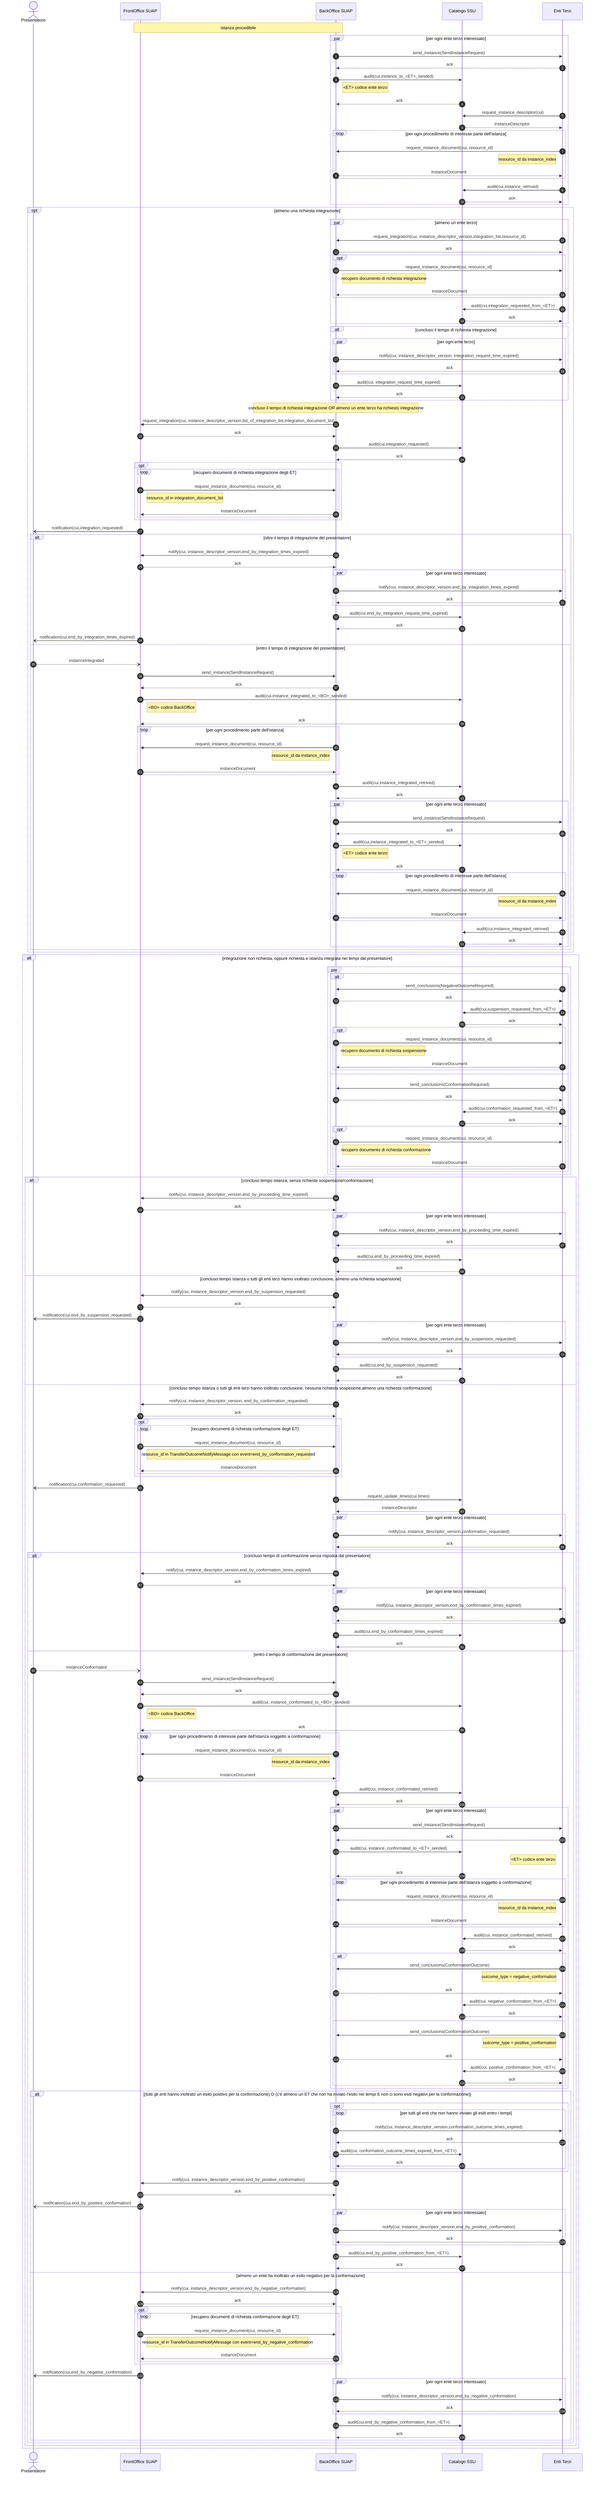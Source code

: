 sequenceDiagram
    autonumber

    actor P as Presentatore    
    participant F as FrontOffice SUAP
    participant B as BackOffice SUAP   
    participant C as Catalogo SSU 
    participant E as Enti Terzi    

    Note over F,B: istanza procedibile

    
    par per ogni ente terzo interessato        
        B ->> E: send_instance(SendInstanceRequest)
        E -->> B: ack
        B ->> C: audit(cui,instance_to_<ET>_sended)
        note right of B: <ET> codice ente terzo 
        C -->> B: ack
        E ->> C: request_instance_descriptor(cui)
        C -->> E: instanceDescriptor
        loop per ogni procedimento di interesse parte dell'istanza 
        E ->> B: request_instance_document(cui, resource_id)
        note left of E: resource_id da instance_index
        B -->> E: instanceDocument
        end
        E ->> C: audit(cui,instance_retrived)
        C -->> E: ack
    end

    opt almeno una richiesta integrazione
        par almeno un ente terzo
            E ->> B: request_integration(cui, instance_descriptor_version,integration_list,resource_id)
            B -->> E: ack 
            opt
                B ->> E: request_instance_document(cui, resource_id)
                note right of B: recupero documento di richiesta integrazione
                E -->> B: instanceDocument    
            end
            E ->> C: audit(cui,integration_requested_from_<ET>)
            C -->> E: ack           
        end

      
		alt concluso il tempo di richiesta integrazione 
			par per ogni ente terzo
				B ->> E: notify(cui, instance_descriptor_version, integration_request_time_expired)
				E -->> B: ack
			end
			B ->> C: audit(cui, integration_request_time_expired)
			C -->> B: ack
		end 
		
		Note over B: concluso il tempo di richiesta integrazione OR almeno un ente terzo ha richiesto integrazione
        B ->> F: request_integration(cui, instance_descriptor_version,list_of_integration_list,integration_document_list)
        F -->> B: ack
        B ->> C: audit(cui,integration_requested)
        C -->> B: ack
        opt
            loop recupero documenti di richiesta integrazione degli ET
            F ->> B: request_instance_document(cui, resource_id)
            note right of F: resource_id in integration_document_list
            B -->> F: instanceDocument    
            end
        end
        F -) P: notification(cui,integration_requested)    


        alt oltre il tempo di integrazione del presentatore
            B ->> F: notify(cui, instance_descriptor_version,end_by_integration_times_expired)
            F -->> B: ack
            par per ogni ente terzo interessato
                B ->> E: notify(cui, instance_descriptor_version,end_by_integration_times_expired)
                E -->> B: ack
            end
            B ->> C: audit(cui,end_by_integration_request_time_expired)
            C -->> B: ack

            F -) P: notification(cui,end_by_integration_times_expired)
        else entro il tempo di integrazione del presentatore 
            P --) F: instanceIntegrated
            F ->> B: send_instance(SendInstanceRequest)
            B -->> F: ack
            F ->> C: audit(cui,instance_integrated_to_<BO>_sended)
            note right of F: <BO> codice BackOffice
            C -->> F: ack
            loop per ogni procedimento parte dell'istanza 
                B ->> F: request_instance_document(cui, resource_id)
                note left of B: resource_id da instance_index
                F -->> B: instanceDocument
            end
            B ->> C: audit(cui,instance_integrated_retrived)
            C -->> B: ack
            par per ogni ente terzo interessato                
                B ->> E: send_instance(SendInstanceRequest)
                E -->> B: ack
                B ->> C: audit(cui,instance_integrated_to_<ET>_sended)
                note right of B: <ET> codice ente terzo
                C -->> B: ack
                loop per ogni procedimento di interesse parte dell'istanza 
                    E ->> B: request_instance_document(cui, resource_id)
                    note left of E: resource_id da instance_index
                    B -->> E: instanceDocument
                end
                E ->> C: audit(cui,instance_integrated_retrived)
                C -->> E: ack
            end

        end

    end
    
    alt integrazione non richiesta, oppure richiesta e istanza integrata nei tempi dal presentatore

        par
            alt 
                E ->> B: send_conclusions(NegativeOutcomeRequired)
                B -->> E: ack 
                E ->> C: audit(cui,suspension_requested_from_<ET>)
                C -->> E: ack
                opt
                    B ->> E: request_instance_document(cui, resource_id)
                    note right of B: recupero documento di richiesta sospensione
                    E -->> B: instanceDocument    
                end  
                
            else
                E ->> B: send_conclusions(ConformationRequired)
                B -->> E: ack 
                E ->> C: audit(cui,conformation_requested_from_<ET>)
                C -->> E: ack 
                opt
                    B ->> E: request_instance_document(cui, resource_id)
                    note right of B: recupero documento di richiesta conformazione
                    E -->> B: instanceDocument    
                end  
            end       
        end

        alt concluso tempo istanza, senza richieste sospensione/conformazione
            B ->> F: notify(cui, instance_descriptor_version,end_by_proceeding_time_expired)
            F -->> B: ack            
            par per ogni ente terzo interessato
                B ->> E: notify(cui, instance_descriptor_version,end_by_proceeding_time_expired)
                E -->> B: ack
            end
            B ->> C: audit(cui,end_by_proceeding_time_expired)
            C -->> B: ack
        else concluso tempo istanza o tutti gli enti terzi hanno inoltrato conclusione, almeno una richiesta sospensione
            B ->> F: notify(cui, instance_descriptor_version,end_by_suspension_requested)
            F -->> B: ack  
            F -) P: notification(cui,end_by_suspension_requested)          
            par per ogni ente terzo interessato
                B ->> E: notify(cui, instance_descriptor_version,end_by_suspension_requested)
                E -->> B: ack
            end
            B ->> C: audit(cui,end_by_suspension_requested)
            C -->> B: ack
        else concluso tempo istanza o tutti gli enti terzi hanno inoltrato conclusione, nessuna richiesta sospesione,almeno una richiesta conformazione
            B ->> F: notify(cui, instance_descriptor_version, end_by_conformation_requested)
            F -->> B: ack
            opt
            loop recupero documenti di richiesta conformazione degli ET
                F ->> B: request_instance_document(cui, resource_id)
                note right of F: resource_id in TransferOutcomeNotifyMessage con event=end_by_conformation_requested
                B -->> F: instanceDocument    
                end
            end 
            F -) P: notification(cui,conformation_requested)
            B ->> C: request_update_times(cui,times)
            C -->> B: instanceDescriptor
            par per ogni ente terzo interessato
                B ->> E: notify(cui, instance_descriptor_version,conformation_requested)
                E -->> B: ack
            end
                alt concluso tempo di conformazione senza risposta dal presentatore
                    B ->> F: notify(cui, instance_descriptor_version,end_by_conformation_times_expired)
                    F -->> B: ack
                    par per ogni ente terzo interessato
                        B ->> E: notify(cui, instance_descriptor_version,end_by_conformation_times_expired)
                        E -->> B: ack
                    end
                    B ->> C: audit(cui,end_by_conformation_times_expired)
                    C -->> B: ack
                else entro il tempo di conformazione del presentatore
                    P --) F: instanceConformated
                    F ->> B: send_instance(SendInstanceRequest)
                    B -->> F: ack
                    F ->> C: audit(cui, instance_conformated_to_<BO>_sended)
                    note right of F: <BO> codice BackOffice
                    C -->> F: ack
                    loop per ogni procedimento di interesse parte dell'istanza soggetto a conformazione
                        B ->> F: request_instance_document(cui, resource_id)
                        note left of B: resource_id da instance_index
                        F -->> B: instanceDocument
                    end
                    B ->> C: audit(cui, instance_conformated_retrived)
                    C -->> B: ack
                    par per ogni ente terzo interessato
                        B ->> E: send_instance(SendInstanceRequest)
                        E -->> B: ack
                        B ->> C: audit(cui, instance_conformated_to_<ET>_sended)
                        note left of E: <ET> codice ente terzo
                        C -->> B: ack
                        loop per ogni procedimento di interesse parte dell'istanza soggetto a conformazione
                            E ->> B: request_instance_document(cui, resource_id)
                            note left of E: resource_id da instance_index
                            B -->> E: instanceDocument
                        end
                        E ->> C: audit(cui, instance_conformated_retrived)
                        C -->> E: ack
                        alt
                            E ->> B: send_conclusions(ConformationOutcome)
                            note left of E: outcome_type = negative_conformation
                            B -->> E: ack
                            E ->> C: audit(cui, negative_conformation_from_<ET>)
                            C -->> E: ack
                        else
                            E ->> B: send_conclusions(ConformationOutcome)
                            note left of E: outcome_type = positive_conformation
                            B -->> E: ack
                            E ->> C: audit(cui, positive_conformation_from_<ET>)
                            C -->> E: ack
                        end
                    end
                    alt (tutti gli enti hanno inoltrato un esito positivo per la conformazione) O (c'è almeno un ET che non ha inviato l'esito nei tempi E non ci sono esiti negativi per la conformazione)
                        
                        opt
                            loop per tutti gli enti che non hanno inviato gli esiti entro i tempi
                                B ->> E: notify(cui, instance_descriptor_version,conformation_outcome_times_expired)
                                E -->> B: ack
                                B ->> C: audit(cui, conformation_outcome_times_expired_from_<ET>)
                                C -->> B: ack
                            end
                        end
                        
                        B ->> F: notify(cui, instance_descriptor_version,end_by_positive_conformation)
                        F -->> B: ack  
                        F -) P: notification(cui,end_by_positive_conformation)          
                        par per ogni ente terzo interessato
                            B ->> E: notify(cui, instance_descriptor_version,end_by_positive_conformation)
                            E -->> B: ack
                        end
                        B ->> C: audit(cui,end_by_positive_conformation_from_<ET>)
                        C -->> B: ack
                    else almeno un ente ha inoltrato un esito negativo per la conformazione
                        B ->> F: notify(cui, instance_descriptor_version,end_by_negative_conformation)
                        F -->> B: ack
                        opt
                            loop recupero documenti di richiesta conformazione degli ET
                                F ->> B: request_instance_document(cui, resource_id)
                                note right of F: resource_id in TransferOutcomeNotifyMessage con event=end_by_negative_conformation
                                B -->> F: instanceDocument    
                            end
                        end 
                        F -) P: notification(cui,end_by_negative_conformation)          
                        par per ogni ente terzo interessato
                            B ->> E: notify(cui, instance_descriptor_version,end_by_negative_conformation)
                            E -->> B: ack
                        end
                        B ->> C: audit(cui,end_by_negative_conformation_from_<ET>)
                        C -->> B: ack
                    end
                end
        end


    end